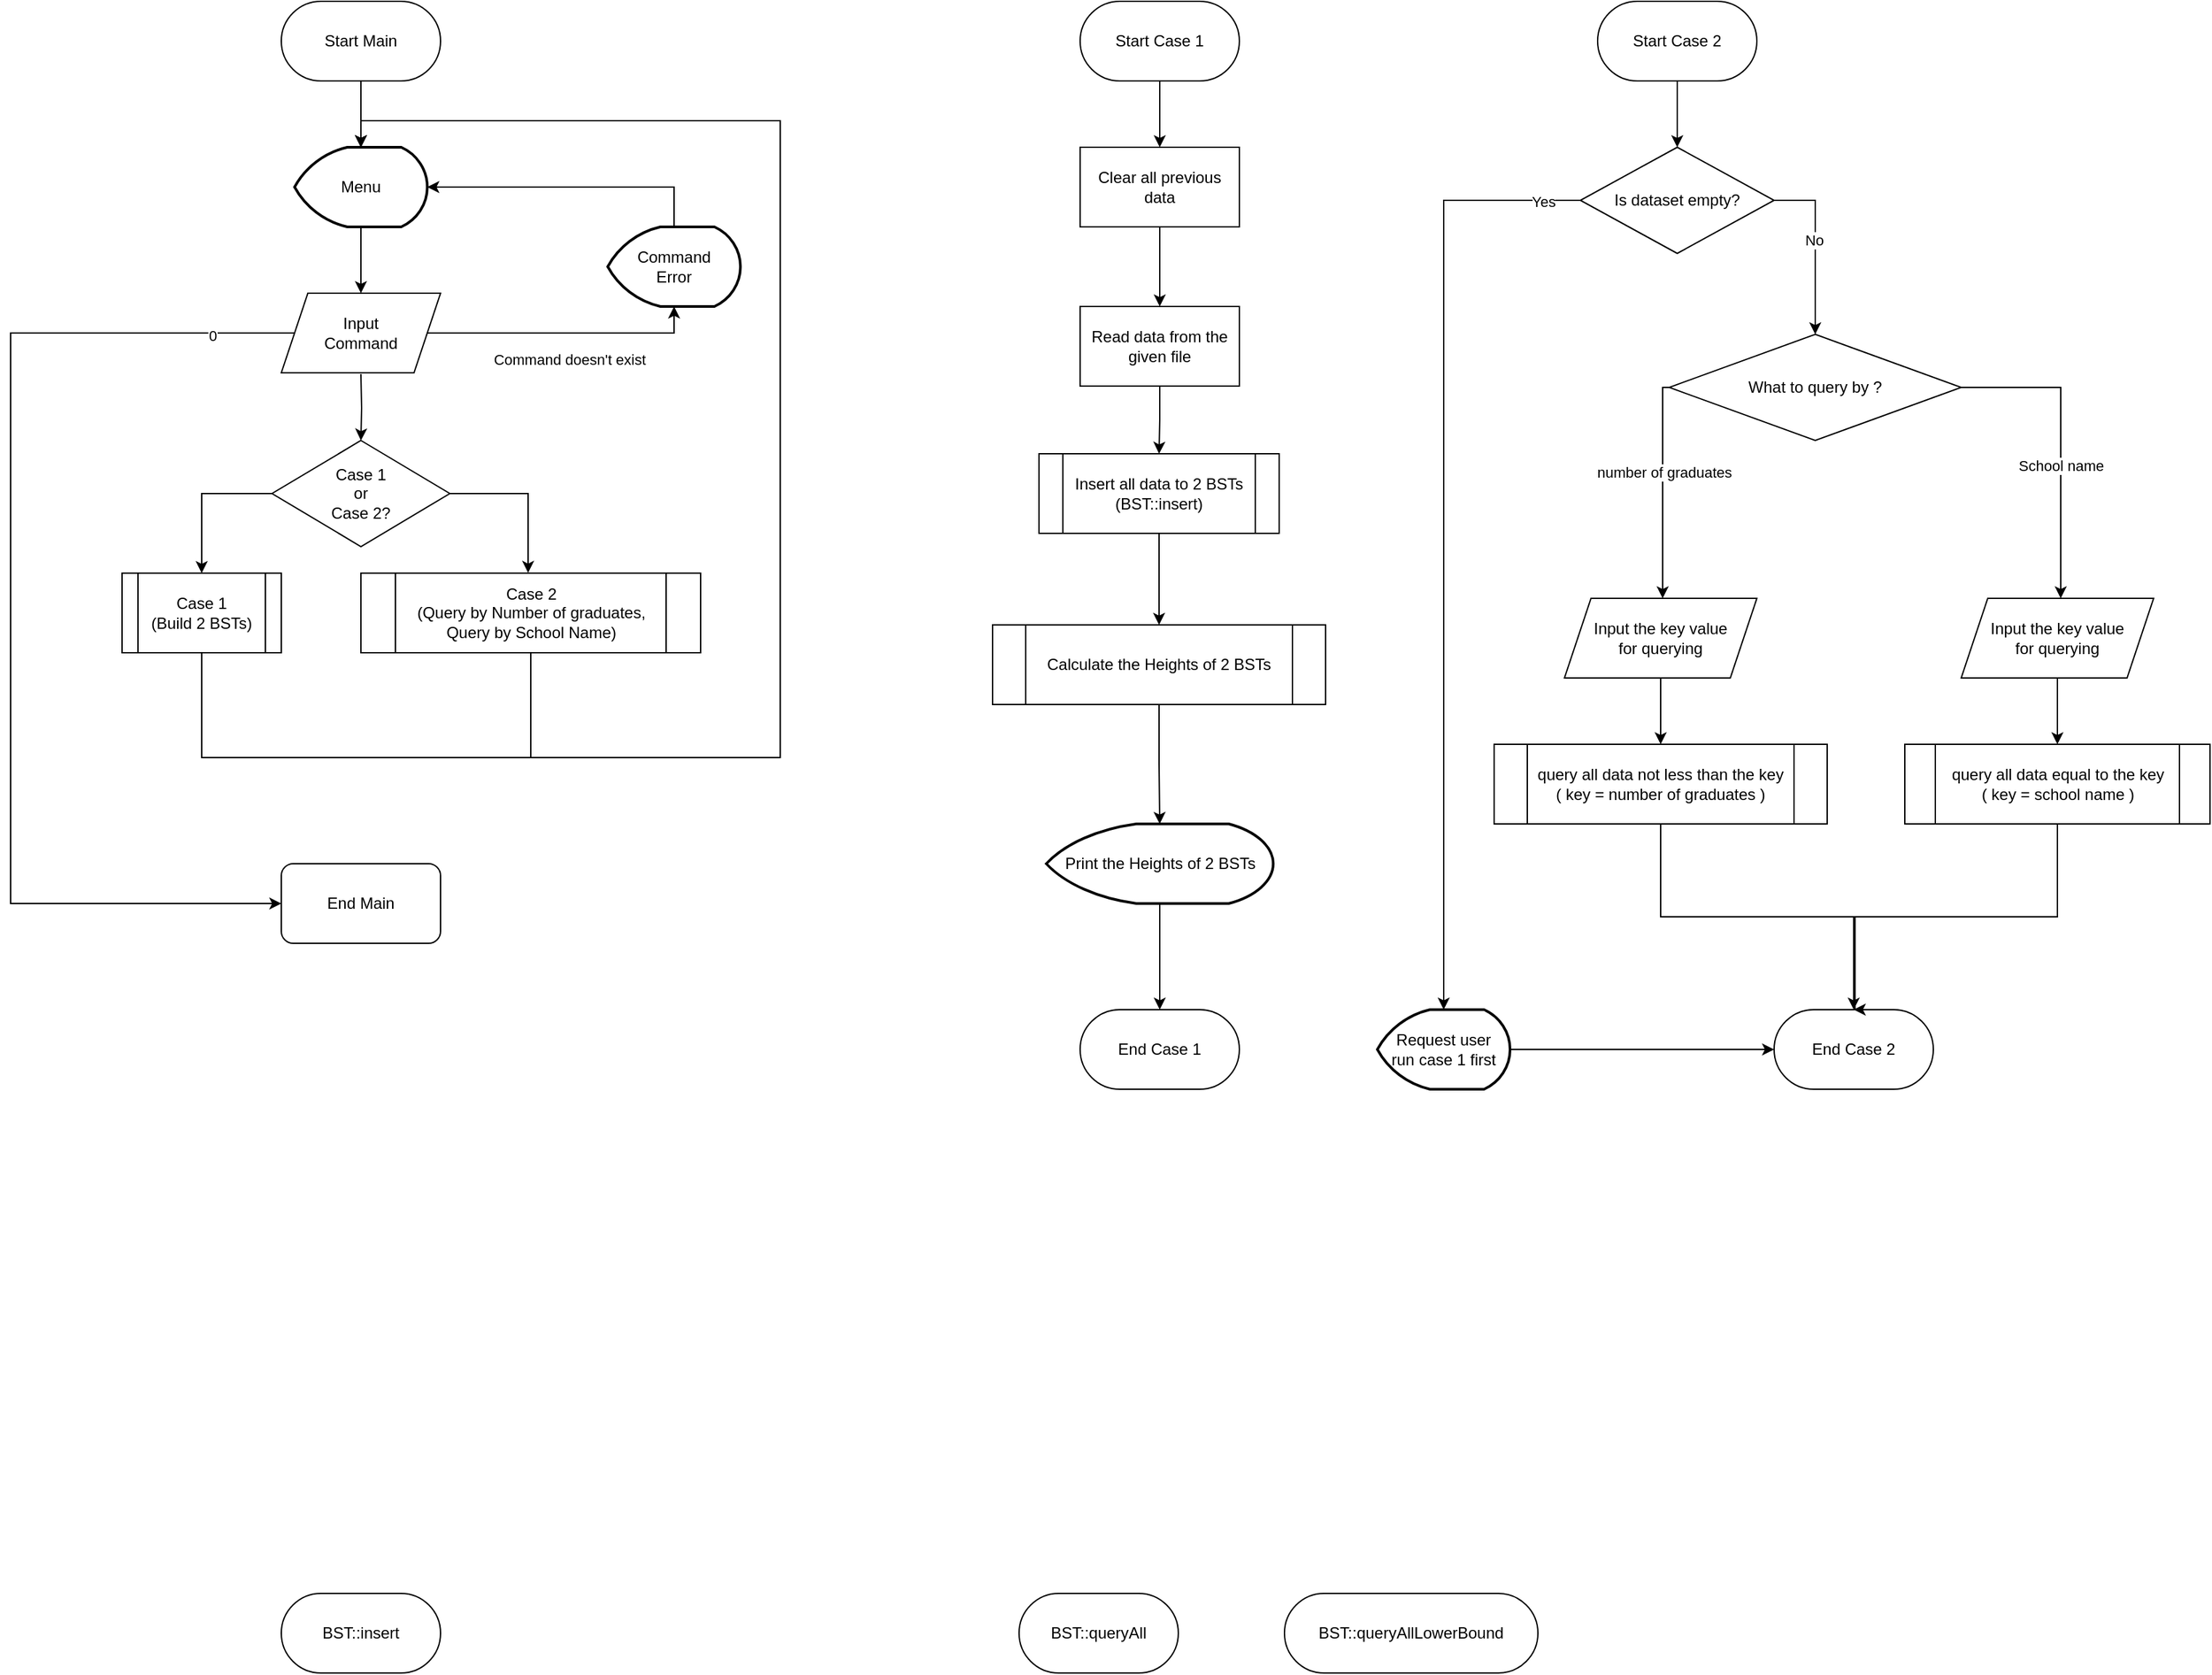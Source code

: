 <mxfile version="22.1.7" type="github">
  <diagram name="第 1 页" id="dkbjO_-mOB0W7OMfRSGr">
    <mxGraphModel dx="1725" dy="926" grid="1" gridSize="10" guides="1" tooltips="1" connect="1" arrows="1" fold="1" page="1" pageScale="1" pageWidth="827" pageHeight="1169" math="0" shadow="0">
      <root>
        <mxCell id="0" />
        <mxCell id="1" parent="0" />
        <mxCell id="yflG1nEBupmecDav7C_1-1" value="Start Main" style="rounded=1;whiteSpace=wrap;html=1;arcSize=50;" vertex="1" parent="1">
          <mxGeometry x="354" y="20" width="120" height="60" as="geometry" />
        </mxCell>
        <mxCell id="yflG1nEBupmecDav7C_1-15" style="edgeStyle=orthogonalEdgeStyle;rounded=0;orthogonalLoop=1;jettySize=auto;html=1;entryX=0.5;entryY=0;entryDx=0;entryDy=0;" edge="1" parent="1" target="yflG1nEBupmecDav7C_1-14">
          <mxGeometry relative="1" as="geometry">
            <mxPoint x="414" y="301" as="sourcePoint" />
          </mxGeometry>
        </mxCell>
        <mxCell id="yflG1nEBupmecDav7C_1-25" style="edgeStyle=orthogonalEdgeStyle;rounded=0;orthogonalLoop=1;jettySize=auto;html=1;entryX=0;entryY=0.5;entryDx=0;entryDy=0;" edge="1" parent="1" source="yflG1nEBupmecDav7C_1-2" target="yflG1nEBupmecDav7C_1-24">
          <mxGeometry relative="1" as="geometry">
            <Array as="points">
              <mxPoint x="150" y="270" />
              <mxPoint x="150" y="700" />
            </Array>
          </mxGeometry>
        </mxCell>
        <mxCell id="yflG1nEBupmecDav7C_1-26" value="0" style="edgeLabel;html=1;align=center;verticalAlign=middle;resizable=0;points=[];" vertex="1" connectable="0" parent="yflG1nEBupmecDav7C_1-25">
          <mxGeometry x="-0.854" y="2" relative="1" as="geometry">
            <mxPoint as="offset" />
          </mxGeometry>
        </mxCell>
        <mxCell id="yflG1nEBupmecDav7C_1-2" value="Input&lt;br&gt;Command" style="shape=parallelogram;perimeter=parallelogramPerimeter;whiteSpace=wrap;html=1;fixedSize=1;" vertex="1" parent="1">
          <mxGeometry x="354" y="240" width="120" height="60" as="geometry" />
        </mxCell>
        <mxCell id="yflG1nEBupmecDav7C_1-4" value="Case 1&lt;br&gt;(Build 2 BSTs)" style="shape=process;whiteSpace=wrap;html=1;backgroundOutline=1;" vertex="1" parent="1">
          <mxGeometry x="234" y="451" width="120" height="60" as="geometry" />
        </mxCell>
        <mxCell id="yflG1nEBupmecDav7C_1-5" value="Case 2&lt;br&gt;(Query by Number of graduates, Query by School Name)" style="shape=process;whiteSpace=wrap;html=1;backgroundOutline=1;" vertex="1" parent="1">
          <mxGeometry x="414" y="451" width="256" height="60" as="geometry" />
        </mxCell>
        <mxCell id="yflG1nEBupmecDav7C_1-7" style="edgeStyle=orthogonalEdgeStyle;rounded=0;orthogonalLoop=1;jettySize=auto;html=1;entryX=0.5;entryY=1;entryDx=0;entryDy=0;exitX=1;exitY=0.5;exitDx=0;exitDy=0;entryPerimeter=0;" edge="1" parent="1" source="yflG1nEBupmecDav7C_1-2" target="yflG1nEBupmecDav7C_1-10">
          <mxGeometry relative="1" as="geometry">
            <Array as="points">
              <mxPoint x="650" y="270" />
              <mxPoint x="650" y="250" />
            </Array>
          </mxGeometry>
        </mxCell>
        <mxCell id="yflG1nEBupmecDav7C_1-8" value="Command doesn&#39;t exist" style="edgeLabel;html=1;align=center;verticalAlign=middle;resizable=0;points=[];" vertex="1" connectable="0" parent="yflG1nEBupmecDav7C_1-7">
          <mxGeometry x="0.115" y="1" relative="1" as="geometry">
            <mxPoint x="-8" y="21" as="offset" />
          </mxGeometry>
        </mxCell>
        <mxCell id="yflG1nEBupmecDav7C_1-10" value="Command&lt;br&gt;Error" style="strokeWidth=2;html=1;shape=mxgraph.flowchart.display;whiteSpace=wrap;" vertex="1" parent="1">
          <mxGeometry x="600" y="190" width="100" height="60" as="geometry" />
        </mxCell>
        <mxCell id="yflG1nEBupmecDav7C_1-16" style="edgeStyle=orthogonalEdgeStyle;rounded=0;orthogonalLoop=1;jettySize=auto;html=1;entryX=0.5;entryY=0;entryDx=0;entryDy=0;" edge="1" parent="1" source="yflG1nEBupmecDav7C_1-14" target="yflG1nEBupmecDav7C_1-4">
          <mxGeometry relative="1" as="geometry">
            <Array as="points">
              <mxPoint x="294" y="391" />
            </Array>
          </mxGeometry>
        </mxCell>
        <mxCell id="yflG1nEBupmecDav7C_1-22" style="edgeStyle=orthogonalEdgeStyle;rounded=0;orthogonalLoop=1;jettySize=auto;html=1;entryX=0.494;entryY=-0.003;entryDx=0;entryDy=0;entryPerimeter=0;" edge="1" parent="1" source="yflG1nEBupmecDav7C_1-14" target="yflG1nEBupmecDav7C_1-5">
          <mxGeometry relative="1" as="geometry">
            <Array as="points">
              <mxPoint x="540" y="391" />
              <mxPoint x="540" y="451" />
            </Array>
          </mxGeometry>
        </mxCell>
        <mxCell id="yflG1nEBupmecDav7C_1-14" value="Case 1&lt;br&gt;or&lt;br&gt;Case 2?" style="rhombus;whiteSpace=wrap;html=1;" vertex="1" parent="1">
          <mxGeometry x="347" y="351" width="134" height="80" as="geometry" />
        </mxCell>
        <mxCell id="yflG1nEBupmecDav7C_1-20" style="edgeStyle=orthogonalEdgeStyle;rounded=0;orthogonalLoop=1;jettySize=auto;html=1;entryX=0.5;entryY=0;entryDx=0;entryDy=0;" edge="1" parent="1" source="yflG1nEBupmecDav7C_1-18" target="yflG1nEBupmecDav7C_1-2">
          <mxGeometry relative="1" as="geometry" />
        </mxCell>
        <mxCell id="yflG1nEBupmecDav7C_1-18" value="Menu" style="strokeWidth=2;html=1;shape=mxgraph.flowchart.display;whiteSpace=wrap;" vertex="1" parent="1">
          <mxGeometry x="364" y="130" width="100" height="60" as="geometry" />
        </mxCell>
        <mxCell id="yflG1nEBupmecDav7C_1-19" style="edgeStyle=orthogonalEdgeStyle;rounded=0;orthogonalLoop=1;jettySize=auto;html=1;entryX=0.5;entryY=0;entryDx=0;entryDy=0;entryPerimeter=0;" edge="1" parent="1" source="yflG1nEBupmecDav7C_1-1" target="yflG1nEBupmecDav7C_1-18">
          <mxGeometry relative="1" as="geometry" />
        </mxCell>
        <mxCell id="yflG1nEBupmecDav7C_1-21" style="edgeStyle=orthogonalEdgeStyle;rounded=0;orthogonalLoop=1;jettySize=auto;html=1;entryX=1;entryY=0.5;entryDx=0;entryDy=0;entryPerimeter=0;" edge="1" parent="1" source="yflG1nEBupmecDav7C_1-10" target="yflG1nEBupmecDav7C_1-18">
          <mxGeometry relative="1" as="geometry">
            <Array as="points">
              <mxPoint x="650" y="160" />
            </Array>
          </mxGeometry>
        </mxCell>
        <mxCell id="yflG1nEBupmecDav7C_1-28" style="edgeStyle=orthogonalEdgeStyle;rounded=0;orthogonalLoop=1;jettySize=auto;html=1;entryX=0.5;entryY=0;entryDx=0;entryDy=0;" edge="1" parent="1" source="yflG1nEBupmecDav7C_1-23" target="yflG1nEBupmecDav7C_1-27">
          <mxGeometry relative="1" as="geometry" />
        </mxCell>
        <mxCell id="yflG1nEBupmecDav7C_1-23" value="Start Case 1" style="rounded=1;whiteSpace=wrap;html=1;arcSize=50;" vertex="1" parent="1">
          <mxGeometry x="956" y="20" width="120" height="60" as="geometry" />
        </mxCell>
        <mxCell id="yflG1nEBupmecDav7C_1-24" value="End Main" style="rounded=1;whiteSpace=wrap;html=1;" vertex="1" parent="1">
          <mxGeometry x="354" y="670" width="120" height="60" as="geometry" />
        </mxCell>
        <mxCell id="yflG1nEBupmecDav7C_1-30" style="edgeStyle=orthogonalEdgeStyle;rounded=0;orthogonalLoop=1;jettySize=auto;html=1;entryX=0.5;entryY=0;entryDx=0;entryDy=0;" edge="1" parent="1" source="yflG1nEBupmecDav7C_1-27" target="yflG1nEBupmecDav7C_1-29">
          <mxGeometry relative="1" as="geometry" />
        </mxCell>
        <mxCell id="yflG1nEBupmecDav7C_1-27" value="Clear all previous data" style="rounded=0;whiteSpace=wrap;html=1;" vertex="1" parent="1">
          <mxGeometry x="956" y="130" width="120" height="60" as="geometry" />
        </mxCell>
        <mxCell id="yflG1nEBupmecDav7C_1-32" style="edgeStyle=orthogonalEdgeStyle;rounded=0;orthogonalLoop=1;jettySize=auto;html=1;entryX=0.5;entryY=0;entryDx=0;entryDy=0;" edge="1" parent="1" source="yflG1nEBupmecDav7C_1-29" target="yflG1nEBupmecDav7C_1-31">
          <mxGeometry relative="1" as="geometry" />
        </mxCell>
        <mxCell id="yflG1nEBupmecDav7C_1-29" value="Read data from the given file" style="rounded=0;whiteSpace=wrap;html=1;" vertex="1" parent="1">
          <mxGeometry x="956" y="250" width="120" height="60" as="geometry" />
        </mxCell>
        <mxCell id="yflG1nEBupmecDav7C_1-35" style="edgeStyle=orthogonalEdgeStyle;rounded=0;orthogonalLoop=1;jettySize=auto;html=1;entryX=0.5;entryY=0;entryDx=0;entryDy=0;" edge="1" parent="1" source="yflG1nEBupmecDav7C_1-31" target="yflG1nEBupmecDav7C_1-34">
          <mxGeometry relative="1" as="geometry" />
        </mxCell>
        <mxCell id="yflG1nEBupmecDav7C_1-31" value="Insert all data to 2 BSTs&lt;br&gt;(BST::insert)" style="shape=process;whiteSpace=wrap;html=1;backgroundOutline=1;" vertex="1" parent="1">
          <mxGeometry x="925" y="361" width="181" height="60" as="geometry" />
        </mxCell>
        <mxCell id="yflG1nEBupmecDav7C_1-34" value="Calculate the Heights of 2 BSTs" style="shape=process;whiteSpace=wrap;html=1;backgroundOutline=1;" vertex="1" parent="1">
          <mxGeometry x="890" y="490" width="251" height="60" as="geometry" />
        </mxCell>
        <mxCell id="yflG1nEBupmecDav7C_1-41" style="edgeStyle=orthogonalEdgeStyle;rounded=0;orthogonalLoop=1;jettySize=auto;html=1;entryX=0.5;entryY=0;entryDx=0;entryDy=0;" edge="1" parent="1" source="yflG1nEBupmecDav7C_1-36" target="yflG1nEBupmecDav7C_1-40">
          <mxGeometry relative="1" as="geometry" />
        </mxCell>
        <mxCell id="yflG1nEBupmecDav7C_1-36" value="Print the Heights of 2 BSTs" style="strokeWidth=2;html=1;shape=mxgraph.flowchart.display;whiteSpace=wrap;" vertex="1" parent="1">
          <mxGeometry x="930.5" y="640" width="171" height="60" as="geometry" />
        </mxCell>
        <mxCell id="yflG1nEBupmecDav7C_1-37" style="edgeStyle=orthogonalEdgeStyle;rounded=0;orthogonalLoop=1;jettySize=auto;html=1;entryX=0.5;entryY=0;entryDx=0;entryDy=0;entryPerimeter=0;" edge="1" parent="1" source="yflG1nEBupmecDav7C_1-34" target="yflG1nEBupmecDav7C_1-36">
          <mxGeometry relative="1" as="geometry" />
        </mxCell>
        <mxCell id="yflG1nEBupmecDav7C_1-38" style="edgeStyle=orthogonalEdgeStyle;rounded=0;orthogonalLoop=1;jettySize=auto;html=1;entryX=0.5;entryY=0;entryDx=0;entryDy=0;entryPerimeter=0;" edge="1" parent="1" source="yflG1nEBupmecDav7C_1-4" target="yflG1nEBupmecDav7C_1-18">
          <mxGeometry relative="1" as="geometry">
            <Array as="points">
              <mxPoint x="294" y="590" />
              <mxPoint x="730" y="590" />
              <mxPoint x="730" y="110" />
              <mxPoint x="414" y="110" />
            </Array>
          </mxGeometry>
        </mxCell>
        <mxCell id="yflG1nEBupmecDav7C_1-39" style="edgeStyle=orthogonalEdgeStyle;rounded=0;orthogonalLoop=1;jettySize=auto;html=1;entryX=0.5;entryY=0;entryDx=0;entryDy=0;entryPerimeter=0;" edge="1" parent="1" source="yflG1nEBupmecDav7C_1-5" target="yflG1nEBupmecDav7C_1-18">
          <mxGeometry relative="1" as="geometry">
            <Array as="points">
              <mxPoint x="542" y="590" />
              <mxPoint x="730" y="590" />
              <mxPoint x="730" y="110" />
              <mxPoint x="414" y="110" />
            </Array>
          </mxGeometry>
        </mxCell>
        <mxCell id="yflG1nEBupmecDav7C_1-40" value="End Case 1" style="rounded=1;whiteSpace=wrap;html=1;arcSize=50;" vertex="1" parent="1">
          <mxGeometry x="956" y="780" width="120" height="60" as="geometry" />
        </mxCell>
        <mxCell id="yflG1nEBupmecDav7C_1-43" value="BST::insert" style="rounded=1;whiteSpace=wrap;html=1;arcSize=50;" vertex="1" parent="1">
          <mxGeometry x="354" y="1220" width="120" height="60" as="geometry" />
        </mxCell>
        <mxCell id="yflG1nEBupmecDav7C_1-44" value="BST::queryAll" style="rounded=1;whiteSpace=wrap;html=1;arcSize=50;" vertex="1" parent="1">
          <mxGeometry x="910" y="1220" width="120" height="60" as="geometry" />
        </mxCell>
        <mxCell id="yflG1nEBupmecDav7C_1-45" value="BST::queryAllLowerBound" style="rounded=1;whiteSpace=wrap;html=1;arcSize=50;" vertex="1" parent="1">
          <mxGeometry x="1110" y="1220" width="191" height="60" as="geometry" />
        </mxCell>
        <mxCell id="yflG1nEBupmecDav7C_1-69" style="edgeStyle=orthogonalEdgeStyle;rounded=0;orthogonalLoop=1;jettySize=auto;html=1;entryX=0.5;entryY=0;entryDx=0;entryDy=0;" edge="1" parent="1" source="yflG1nEBupmecDav7C_1-47" target="yflG1nEBupmecDav7C_1-59">
          <mxGeometry relative="1" as="geometry" />
        </mxCell>
        <mxCell id="yflG1nEBupmecDav7C_1-47" value="Start Case 2" style="rounded=1;whiteSpace=wrap;html=1;arcSize=50;" vertex="1" parent="1">
          <mxGeometry x="1346" y="20" width="120" height="60" as="geometry" />
        </mxCell>
        <mxCell id="yflG1nEBupmecDav7C_1-80" style="edgeStyle=orthogonalEdgeStyle;rounded=0;orthogonalLoop=1;jettySize=auto;html=1;entryX=0.5;entryY=0;entryDx=0;entryDy=0;" edge="1" parent="1" source="yflG1nEBupmecDav7C_1-54" target="yflG1nEBupmecDav7C_1-58">
          <mxGeometry relative="1" as="geometry" />
        </mxCell>
        <mxCell id="yflG1nEBupmecDav7C_1-54" value="query all data not less than the key&lt;br&gt;( key = number of graduates )" style="shape=process;whiteSpace=wrap;html=1;backgroundOutline=1;" vertex="1" parent="1">
          <mxGeometry x="1268" y="580" width="251" height="60" as="geometry" />
        </mxCell>
        <mxCell id="yflG1nEBupmecDav7C_1-58" value="End Case 2" style="rounded=1;whiteSpace=wrap;html=1;arcSize=50;" vertex="1" parent="1">
          <mxGeometry x="1479" y="780" width="120" height="60" as="geometry" />
        </mxCell>
        <mxCell id="yflG1nEBupmecDav7C_1-67" style="edgeStyle=orthogonalEdgeStyle;rounded=0;orthogonalLoop=1;jettySize=auto;html=1;entryX=0.5;entryY=0;entryDx=0;entryDy=0;" edge="1" parent="1" source="yflG1nEBupmecDav7C_1-59" target="yflG1nEBupmecDav7C_1-66">
          <mxGeometry relative="1" as="geometry">
            <Array as="points">
              <mxPoint x="1510" y="170" />
            </Array>
          </mxGeometry>
        </mxCell>
        <mxCell id="yflG1nEBupmecDav7C_1-68" value="No" style="edgeLabel;html=1;align=center;verticalAlign=middle;resizable=0;points=[];" vertex="1" connectable="0" parent="yflG1nEBupmecDav7C_1-67">
          <mxGeometry x="-0.083" y="-1" relative="1" as="geometry">
            <mxPoint as="offset" />
          </mxGeometry>
        </mxCell>
        <mxCell id="yflG1nEBupmecDav7C_1-59" value="Is dataset empty?" style="rhombus;whiteSpace=wrap;html=1;" vertex="1" parent="1">
          <mxGeometry x="1333" y="130" width="146" height="80" as="geometry" />
        </mxCell>
        <mxCell id="yflG1nEBupmecDav7C_1-61" style="edgeStyle=orthogonalEdgeStyle;rounded=0;orthogonalLoop=1;jettySize=auto;html=1;entryX=0;entryY=0.5;entryDx=0;entryDy=0;" edge="1" parent="1" source="yflG1nEBupmecDav7C_1-60" target="yflG1nEBupmecDav7C_1-58">
          <mxGeometry relative="1" as="geometry" />
        </mxCell>
        <mxCell id="yflG1nEBupmecDav7C_1-60" value="Request user&lt;br&gt;run case 1 first" style="strokeWidth=2;html=1;shape=mxgraph.flowchart.display;whiteSpace=wrap;" vertex="1" parent="1">
          <mxGeometry x="1180" y="780" width="100" height="60" as="geometry" />
        </mxCell>
        <mxCell id="yflG1nEBupmecDav7C_1-62" style="edgeStyle=orthogonalEdgeStyle;rounded=0;orthogonalLoop=1;jettySize=auto;html=1;entryX=0.5;entryY=0;entryDx=0;entryDy=0;entryPerimeter=0;" edge="1" parent="1" source="yflG1nEBupmecDav7C_1-59" target="yflG1nEBupmecDav7C_1-60">
          <mxGeometry relative="1" as="geometry" />
        </mxCell>
        <mxCell id="yflG1nEBupmecDav7C_1-63" value="Yes" style="edgeLabel;html=1;align=center;verticalAlign=middle;resizable=0;points=[];" vertex="1" connectable="0" parent="yflG1nEBupmecDav7C_1-62">
          <mxGeometry x="-0.921" y="1" relative="1" as="geometry">
            <mxPoint as="offset" />
          </mxGeometry>
        </mxCell>
        <mxCell id="yflG1nEBupmecDav7C_1-71" style="edgeStyle=orthogonalEdgeStyle;rounded=0;orthogonalLoop=1;jettySize=auto;html=1;" edge="1" parent="1" source="yflG1nEBupmecDav7C_1-66">
          <mxGeometry relative="1" as="geometry">
            <mxPoint x="1395" y="470" as="targetPoint" />
            <Array as="points">
              <mxPoint x="1395" y="311" />
              <mxPoint x="1395" y="440" />
            </Array>
          </mxGeometry>
        </mxCell>
        <mxCell id="yflG1nEBupmecDav7C_1-75" value="number of graduates" style="edgeLabel;html=1;align=center;verticalAlign=middle;resizable=0;points=[];" vertex="1" connectable="0" parent="yflG1nEBupmecDav7C_1-71">
          <mxGeometry x="-0.162" y="1" relative="1" as="geometry">
            <mxPoint as="offset" />
          </mxGeometry>
        </mxCell>
        <mxCell id="yflG1nEBupmecDav7C_1-73" style="edgeStyle=orthogonalEdgeStyle;rounded=0;orthogonalLoop=1;jettySize=auto;html=1;" edge="1" parent="1" source="yflG1nEBupmecDav7C_1-66">
          <mxGeometry relative="1" as="geometry">
            <mxPoint x="1695" y="470" as="targetPoint" />
            <Array as="points">
              <mxPoint x="1695" y="311" />
            </Array>
          </mxGeometry>
        </mxCell>
        <mxCell id="yflG1nEBupmecDav7C_1-74" value="School name" style="edgeLabel;html=1;align=center;verticalAlign=middle;resizable=0;points=[];" vertex="1" connectable="0" parent="yflG1nEBupmecDav7C_1-73">
          <mxGeometry x="0.142" relative="1" as="geometry">
            <mxPoint as="offset" />
          </mxGeometry>
        </mxCell>
        <mxCell id="yflG1nEBupmecDav7C_1-66" value="What to query by ?" style="rhombus;whiteSpace=wrap;html=1;" vertex="1" parent="1">
          <mxGeometry x="1400" y="271" width="220" height="80" as="geometry" />
        </mxCell>
        <mxCell id="yflG1nEBupmecDav7C_1-81" style="edgeStyle=orthogonalEdgeStyle;rounded=0;orthogonalLoop=1;jettySize=auto;html=1;entryX=0.5;entryY=0;entryDx=0;entryDy=0;" edge="1" parent="1" source="yflG1nEBupmecDav7C_1-70" target="yflG1nEBupmecDav7C_1-58">
          <mxGeometry relative="1" as="geometry">
            <Array as="points">
              <mxPoint x="1693" y="710" />
              <mxPoint x="1540" y="710" />
              <mxPoint x="1540" y="780" />
            </Array>
          </mxGeometry>
        </mxCell>
        <mxCell id="yflG1nEBupmecDav7C_1-70" value="query all data equal to the key&lt;br&gt;( key = school name )" style="shape=process;whiteSpace=wrap;html=1;backgroundOutline=1;" vertex="1" parent="1">
          <mxGeometry x="1577.5" y="580" width="230" height="60" as="geometry" />
        </mxCell>
        <mxCell id="yflG1nEBupmecDav7C_1-77" style="edgeStyle=orthogonalEdgeStyle;rounded=0;orthogonalLoop=1;jettySize=auto;html=1;entryX=0.5;entryY=0;entryDx=0;entryDy=0;" edge="1" parent="1" source="yflG1nEBupmecDav7C_1-76" target="yflG1nEBupmecDav7C_1-54">
          <mxGeometry relative="1" as="geometry" />
        </mxCell>
        <mxCell id="yflG1nEBupmecDav7C_1-76" value="Input the key value&lt;br&gt;for querying" style="shape=parallelogram;perimeter=parallelogramPerimeter;whiteSpace=wrap;html=1;fixedSize=1;" vertex="1" parent="1">
          <mxGeometry x="1321" y="470" width="145" height="60" as="geometry" />
        </mxCell>
        <mxCell id="yflG1nEBupmecDav7C_1-79" style="edgeStyle=orthogonalEdgeStyle;rounded=0;orthogonalLoop=1;jettySize=auto;html=1;entryX=0.5;entryY=0;entryDx=0;entryDy=0;" edge="1" parent="1" source="yflG1nEBupmecDav7C_1-78" target="yflG1nEBupmecDav7C_1-70">
          <mxGeometry relative="1" as="geometry" />
        </mxCell>
        <mxCell id="yflG1nEBupmecDav7C_1-78" value="Input the key value&lt;br&gt;for querying" style="shape=parallelogram;perimeter=parallelogramPerimeter;whiteSpace=wrap;html=1;fixedSize=1;" vertex="1" parent="1">
          <mxGeometry x="1620" y="470" width="145" height="60" as="geometry" />
        </mxCell>
      </root>
    </mxGraphModel>
  </diagram>
</mxfile>

